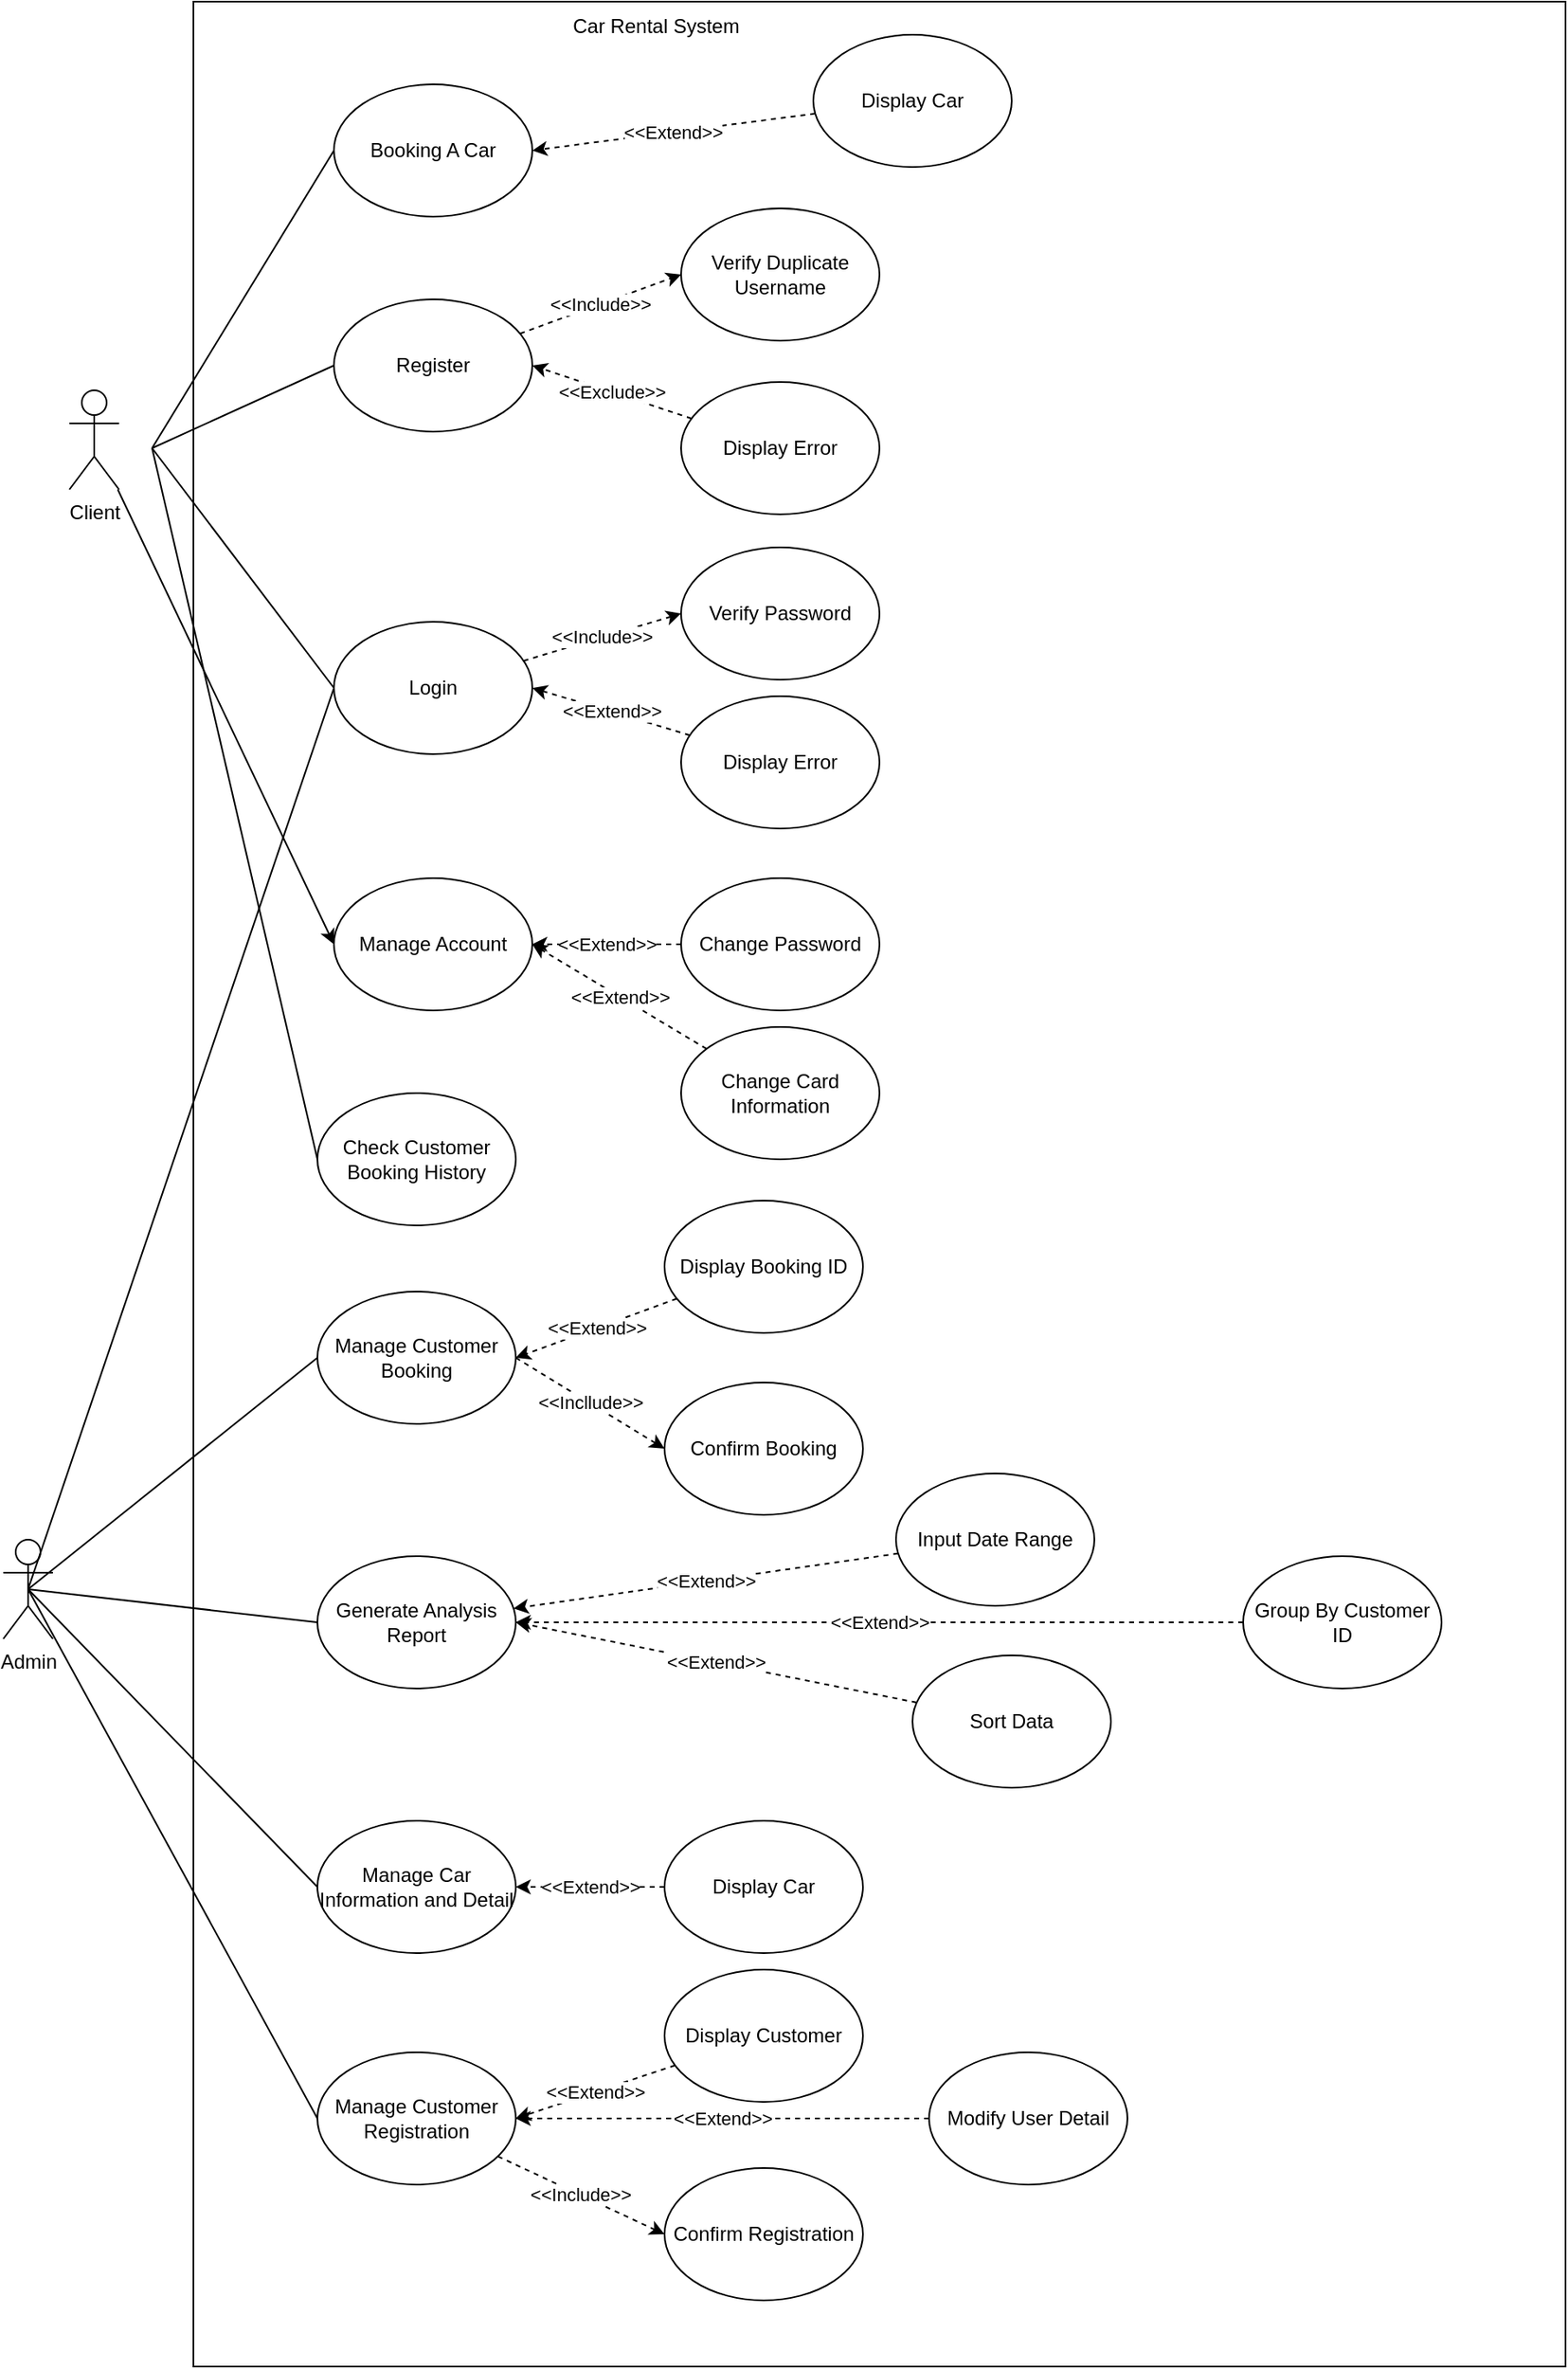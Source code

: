 <mxfile>
    <diagram id="8ZVSrb0IBzY9VmoiaXhC" name="Page-1">
        <mxGraphModel dx="1118" dy="569" grid="1" gridSize="10" guides="1" tooltips="1" connect="1" arrows="1" fold="1" page="1" pageScale="1" pageWidth="850" pageHeight="1100" math="0" shadow="0">
            <root>
                <mxCell id="0"/>
                <mxCell id="1" parent="0"/>
                <mxCell id="cFnNxpnBZLwGGRZhLHF9-7" value="" style="rounded=0;whiteSpace=wrap;html=1;" parent="1" vertex="1">
                    <mxGeometry x="175" y="50" width="830" height="1430" as="geometry"/>
                </mxCell>
                <mxCell id="cFnNxpnBZLwGGRZhLHF9-8" value="Car Rental System" style="text;html=1;strokeColor=none;fillColor=none;align=center;verticalAlign=middle;whiteSpace=wrap;rounded=0;" parent="1" vertex="1">
                    <mxGeometry x="390" y="50" width="130" height="30" as="geometry"/>
                </mxCell>
                <mxCell id="9" value="&amp;lt;&amp;lt;Include&amp;gt;&amp;gt;" style="html=1;entryX=0;entryY=0.5;entryDx=0;entryDy=0;dashed=1;" parent="1" source="cFnNxpnBZLwGGRZhLHF9-10" target="8" edge="1">
                    <mxGeometry relative="1" as="geometry"/>
                </mxCell>
                <mxCell id="cFnNxpnBZLwGGRZhLHF9-10" value="Register" style="ellipse;whiteSpace=wrap;html=1;" parent="1" vertex="1">
                    <mxGeometry x="260" y="230" width="120" height="80" as="geometry"/>
                </mxCell>
                <mxCell id="cFnNxpnBZLwGGRZhLHF9-11" value="&amp;lt;&amp;lt;Include&amp;gt;&amp;gt;" style="rounded=0;orthogonalLoop=1;jettySize=auto;html=1;entryX=0;entryY=0.5;entryDx=0;entryDy=0;dashed=1;startArrow=none;startFill=0;endArrow=classic;endFill=1;" parent="1" source="cFnNxpnBZLwGGRZhLHF9-12" target="cFnNxpnBZLwGGRZhLHF9-21" edge="1">
                    <mxGeometry relative="1" as="geometry"/>
                </mxCell>
                <mxCell id="cFnNxpnBZLwGGRZhLHF9-12" value="Login" style="ellipse;whiteSpace=wrap;html=1;" parent="1" vertex="1">
                    <mxGeometry x="260" y="425" width="120" height="80" as="geometry"/>
                </mxCell>
                <mxCell id="cFnNxpnBZLwGGRZhLHF9-14" value="Booking A Car" style="ellipse;whiteSpace=wrap;html=1;" parent="1" vertex="1">
                    <mxGeometry x="260" y="100" width="120" height="80" as="geometry"/>
                </mxCell>
                <mxCell id="cFnNxpnBZLwGGRZhLHF9-17" value="Manage Car Information and Detail" style="ellipse;whiteSpace=wrap;html=1;" parent="1" vertex="1">
                    <mxGeometry x="250" y="1150" width="120" height="80" as="geometry"/>
                </mxCell>
                <mxCell id="cFnNxpnBZLwGGRZhLHF9-18" value="" style="endArrow=none;html=1;rounded=0;entryX=0;entryY=0.5;entryDx=0;entryDy=0;" parent="1" target="cFnNxpnBZLwGGRZhLHF9-10" edge="1">
                    <mxGeometry width="50" height="50" relative="1" as="geometry">
                        <mxPoint x="150" y="320" as="sourcePoint"/>
                        <mxPoint x="440" y="270" as="targetPoint"/>
                    </mxGeometry>
                </mxCell>
                <mxCell id="cFnNxpnBZLwGGRZhLHF9-19" value="" style="endArrow=none;html=1;rounded=0;entryX=0;entryY=0.5;entryDx=0;entryDy=0;" parent="1" target="cFnNxpnBZLwGGRZhLHF9-12" edge="1">
                    <mxGeometry width="50" height="50" relative="1" as="geometry">
                        <mxPoint x="150" y="320" as="sourcePoint"/>
                        <mxPoint x="240" y="190" as="targetPoint"/>
                    </mxGeometry>
                </mxCell>
                <mxCell id="cFnNxpnBZLwGGRZhLHF9-20" value="" style="endArrow=none;html=1;rounded=0;entryX=0;entryY=0.5;entryDx=0;entryDy=0;" parent="1" target="cFnNxpnBZLwGGRZhLHF9-14" edge="1">
                    <mxGeometry width="50" height="50" relative="1" as="geometry">
                        <mxPoint x="150" y="320" as="sourcePoint"/>
                        <mxPoint x="240" y="315" as="targetPoint"/>
                    </mxGeometry>
                </mxCell>
                <mxCell id="cFnNxpnBZLwGGRZhLHF9-21" value="Verify Password" style="ellipse;whiteSpace=wrap;html=1;" parent="1" vertex="1">
                    <mxGeometry x="470" y="380" width="120" height="80" as="geometry"/>
                </mxCell>
                <mxCell id="cFnNxpnBZLwGGRZhLHF9-24" value="Admin" style="shape=umlActor;verticalLabelPosition=bottom;verticalAlign=top;html=1;outlineConnect=0;" parent="1" vertex="1">
                    <mxGeometry x="60" y="980" width="30" height="60" as="geometry"/>
                </mxCell>
                <mxCell id="32" style="edgeStyle=none;html=1;entryX=0;entryY=0.5;entryDx=0;entryDy=0;" parent="1" source="cFnNxpnBZLwGGRZhLHF9-25" target="31" edge="1">
                    <mxGeometry relative="1" as="geometry"/>
                </mxCell>
                <mxCell id="cFnNxpnBZLwGGRZhLHF9-25" value="Client" style="shape=umlActor;verticalLabelPosition=bottom;verticalAlign=top;html=1;outlineConnect=0;" parent="1" vertex="1">
                    <mxGeometry x="100" y="285" width="30" height="60" as="geometry"/>
                </mxCell>
                <mxCell id="cFnNxpnBZLwGGRZhLHF9-27" value="Check Customer Booking History" style="ellipse;whiteSpace=wrap;html=1;" parent="1" vertex="1">
                    <mxGeometry x="250" y="710" width="120" height="80" as="geometry"/>
                </mxCell>
                <mxCell id="cFnNxpnBZLwGGRZhLHF9-29" value="Generate Analysis Report" style="ellipse;whiteSpace=wrap;html=1;" parent="1" vertex="1">
                    <mxGeometry x="250" y="990" width="120" height="80" as="geometry"/>
                </mxCell>
                <mxCell id="cFnNxpnBZLwGGRZhLHF9-30" value="" style="endArrow=none;html=1;rounded=0;entryX=0;entryY=0.5;entryDx=0;entryDy=0;exitX=0.5;exitY=0.5;exitDx=0;exitDy=0;exitPerimeter=0;" parent="1" source="cFnNxpnBZLwGGRZhLHF9-24" target="cFnNxpnBZLwGGRZhLHF9-29" edge="1">
                    <mxGeometry width="50" height="50" relative="1" as="geometry">
                        <mxPoint x="120" y="860" as="sourcePoint"/>
                        <mxPoint x="440" y="700" as="targetPoint"/>
                    </mxGeometry>
                </mxCell>
                <mxCell id="cFnNxpnBZLwGGRZhLHF9-31" value="" style="endArrow=none;html=1;rounded=0;exitX=0.5;exitY=0.5;exitDx=0;exitDy=0;exitPerimeter=0;entryX=0;entryY=0.5;entryDx=0;entryDy=0;" parent="1" source="cFnNxpnBZLwGGRZhLHF9-24" target="cFnNxpnBZLwGGRZhLHF9-17" edge="1">
                    <mxGeometry width="50" height="50" relative="1" as="geometry">
                        <mxPoint x="130" y="990" as="sourcePoint"/>
                        <mxPoint x="180" y="940" as="targetPoint"/>
                    </mxGeometry>
                </mxCell>
                <mxCell id="6" value="&amp;lt;&amp;lt;Incllude&amp;gt;&amp;gt;" style="html=1;entryX=0;entryY=0.5;entryDx=0;entryDy=0;dashed=1;exitX=1;exitY=0.5;exitDx=0;exitDy=0;" parent="1" source="cFnNxpnBZLwGGRZhLHF9-33" target="3" edge="1">
                    <mxGeometry relative="1" as="geometry"/>
                </mxCell>
                <mxCell id="cFnNxpnBZLwGGRZhLHF9-33" value="Manage Customer Booking" style="ellipse;whiteSpace=wrap;html=1;" parent="1" vertex="1">
                    <mxGeometry x="250" y="830" width="120" height="80" as="geometry"/>
                </mxCell>
                <mxCell id="12" value="&amp;lt;&amp;lt;Include&amp;gt;&amp;gt;" style="html=1;entryX=0;entryY=0.5;entryDx=0;entryDy=0;dashed=1;" parent="1" source="cFnNxpnBZLwGGRZhLHF9-35" target="cFnNxpnBZLwGGRZhLHF9-51" edge="1">
                    <mxGeometry relative="1" as="geometry"/>
                </mxCell>
                <mxCell id="cFnNxpnBZLwGGRZhLHF9-35" value="Manage Customer Registration" style="ellipse;whiteSpace=wrap;html=1;" parent="1" vertex="1">
                    <mxGeometry x="250" y="1290" width="120" height="80" as="geometry"/>
                </mxCell>
                <mxCell id="cFnNxpnBZLwGGRZhLHF9-37" value="" style="endArrow=none;html=1;rounded=0;exitX=0.5;exitY=0.5;exitDx=0;exitDy=0;exitPerimeter=0;entryX=0;entryY=0.5;entryDx=0;entryDy=0;" parent="1" source="cFnNxpnBZLwGGRZhLHF9-24" target="cFnNxpnBZLwGGRZhLHF9-33" edge="1">
                    <mxGeometry width="50" height="50" relative="1" as="geometry">
                        <mxPoint x="130" y="770" as="sourcePoint"/>
                        <mxPoint x="180" y="720" as="targetPoint"/>
                    </mxGeometry>
                </mxCell>
                <mxCell id="cFnNxpnBZLwGGRZhLHF9-38" value="" style="endArrow=none;html=1;rounded=0;entryX=0.5;entryY=0.5;entryDx=0;entryDy=0;entryPerimeter=0;exitX=0;exitY=0.5;exitDx=0;exitDy=0;" parent="1" source="cFnNxpnBZLwGGRZhLHF9-35" target="cFnNxpnBZLwGGRZhLHF9-24" edge="1">
                    <mxGeometry width="50" height="50" relative="1" as="geometry">
                        <mxPoint x="80" y="1070" as="sourcePoint"/>
                        <mxPoint x="130" y="1020" as="targetPoint"/>
                    </mxGeometry>
                </mxCell>
                <mxCell id="cFnNxpnBZLwGGRZhLHF9-39" value="&amp;lt;&amp;lt;Extend&amp;gt;&amp;gt;" style="rounded=0;orthogonalLoop=1;jettySize=auto;html=1;entryX=1;entryY=0.5;entryDx=0;entryDy=0;dashed=1;startArrow=none;startFill=0;endArrow=classic;endFill=1;" parent="1" source="cFnNxpnBZLwGGRZhLHF9-40" target="cFnNxpnBZLwGGRZhLHF9-12" edge="1">
                    <mxGeometry relative="1" as="geometry"/>
                </mxCell>
                <mxCell id="cFnNxpnBZLwGGRZhLHF9-40" value="Display Error" style="ellipse;whiteSpace=wrap;html=1;" parent="1" vertex="1">
                    <mxGeometry x="470" y="470" width="120" height="80" as="geometry"/>
                </mxCell>
                <mxCell id="cFnNxpnBZLwGGRZhLHF9-41" value="" style="endArrow=none;html=1;rounded=0;exitX=0;exitY=0.5;exitDx=0;exitDy=0;" parent="1" source="cFnNxpnBZLwGGRZhLHF9-27" edge="1">
                    <mxGeometry width="50" height="50" relative="1" as="geometry">
                        <mxPoint x="80" y="530" as="sourcePoint"/>
                        <mxPoint x="150" y="320" as="targetPoint"/>
                    </mxGeometry>
                </mxCell>
                <mxCell id="cFnNxpnBZLwGGRZhLHF9-42" value="" style="endArrow=none;html=1;rounded=0;exitX=0.5;exitY=0.5;exitDx=0;exitDy=0;exitPerimeter=0;entryX=0;entryY=0.5;entryDx=0;entryDy=0;" parent="1" source="cFnNxpnBZLwGGRZhLHF9-24" target="cFnNxpnBZLwGGRZhLHF9-12" edge="1">
                    <mxGeometry width="50" height="50" relative="1" as="geometry">
                        <mxPoint x="60" y="830" as="sourcePoint"/>
                        <mxPoint x="110" y="780" as="targetPoint"/>
                    </mxGeometry>
                </mxCell>
                <mxCell id="cFnNxpnBZLwGGRZhLHF9-51" value="Confirm Registration" style="ellipse;whiteSpace=wrap;html=1;" parent="1" vertex="1">
                    <mxGeometry x="460" y="1360" width="120" height="80" as="geometry"/>
                </mxCell>
                <mxCell id="3" value="Confirm Booking" style="ellipse;whiteSpace=wrap;html=1;" parent="1" vertex="1">
                    <mxGeometry x="460" y="885" width="120" height="80" as="geometry"/>
                </mxCell>
                <mxCell id="7" value="&amp;lt;&amp;lt;Extend&amp;gt;&amp;gt;" style="html=1;entryX=1;entryY=0.5;entryDx=0;entryDy=0;dashed=1;" parent="1" source="4" target="cFnNxpnBZLwGGRZhLHF9-33" edge="1">
                    <mxGeometry relative="1" as="geometry"/>
                </mxCell>
                <mxCell id="4" value="Display Booking ID" style="ellipse;whiteSpace=wrap;html=1;" parent="1" vertex="1">
                    <mxGeometry x="460" y="775" width="120" height="80" as="geometry"/>
                </mxCell>
                <mxCell id="8" value="Verify Duplicate Username" style="ellipse;whiteSpace=wrap;html=1;" parent="1" vertex="1">
                    <mxGeometry x="470" y="175" width="120" height="80" as="geometry"/>
                </mxCell>
                <mxCell id="11" value="&amp;lt;&amp;lt;Exclude&amp;gt;&amp;gt;" style="html=1;entryX=1;entryY=0.5;entryDx=0;entryDy=0;dashed=1;" parent="1" source="10" target="cFnNxpnBZLwGGRZhLHF9-10" edge="1">
                    <mxGeometry relative="1" as="geometry"/>
                </mxCell>
                <mxCell id="10" value="Display Error" style="ellipse;whiteSpace=wrap;html=1;" parent="1" vertex="1">
                    <mxGeometry x="470" y="280" width="120" height="80" as="geometry"/>
                </mxCell>
                <mxCell id="14" value="&amp;lt;&amp;lt;Extend&amp;gt;&amp;gt;" style="html=1;entryX=1;entryY=0.5;entryDx=0;entryDy=0;dashed=1;" parent="1" source="13" target="cFnNxpnBZLwGGRZhLHF9-35" edge="1">
                    <mxGeometry relative="1" as="geometry"/>
                </mxCell>
                <mxCell id="13" value="Display Customer" style="ellipse;whiteSpace=wrap;html=1;" parent="1" vertex="1">
                    <mxGeometry x="460" y="1240" width="120" height="80" as="geometry"/>
                </mxCell>
                <mxCell id="21" value="&amp;lt;&amp;lt;Extend&amp;gt;&amp;gt;" style="edgeStyle=orthogonalEdgeStyle;html=1;entryX=1;entryY=0.5;entryDx=0;entryDy=0;dashed=1;" parent="1" source="18" target="cFnNxpnBZLwGGRZhLHF9-17" edge="1">
                    <mxGeometry relative="1" as="geometry"/>
                </mxCell>
                <mxCell id="18" value="Display Car" style="ellipse;whiteSpace=wrap;html=1;" parent="1" vertex="1">
                    <mxGeometry x="460" y="1150" width="120" height="80" as="geometry"/>
                </mxCell>
                <mxCell id="24" value="&amp;lt;&amp;lt;Extend&amp;gt;&amp;gt;" style="html=1;dashed=1;" parent="1" source="23" target="cFnNxpnBZLwGGRZhLHF9-29" edge="1">
                    <mxGeometry relative="1" as="geometry"/>
                </mxCell>
                <mxCell id="23" value="Input Date Range" style="ellipse;whiteSpace=wrap;html=1;" parent="1" vertex="1">
                    <mxGeometry x="600" y="940" width="120" height="80" as="geometry"/>
                </mxCell>
                <mxCell id="26" value="&amp;lt;&amp;lt;Extend&amp;gt;&amp;gt;" style="edgeStyle=orthogonalEdgeStyle;html=1;entryX=1;entryY=0.5;entryDx=0;entryDy=0;dashed=1;" parent="1" source="25" target="cFnNxpnBZLwGGRZhLHF9-29" edge="1">
                    <mxGeometry relative="1" as="geometry"/>
                </mxCell>
                <mxCell id="25" value="Group By Customer ID" style="ellipse;whiteSpace=wrap;html=1;" parent="1" vertex="1">
                    <mxGeometry x="810" y="990" width="120" height="80" as="geometry"/>
                </mxCell>
                <mxCell id="28" value="&amp;lt;&amp;lt;Extend&amp;gt;&amp;gt;" style="html=1;entryX=1;entryY=0.5;entryDx=0;entryDy=0;dashed=1;" parent="1" source="27" target="cFnNxpnBZLwGGRZhLHF9-29" edge="1">
                    <mxGeometry relative="1" as="geometry"/>
                </mxCell>
                <mxCell id="27" value="Sort Data" style="ellipse;whiteSpace=wrap;html=1;" parent="1" vertex="1">
                    <mxGeometry x="610" y="1050" width="120" height="80" as="geometry"/>
                </mxCell>
                <mxCell id="31" value="Manage Account" style="ellipse;whiteSpace=wrap;html=1;" parent="1" vertex="1">
                    <mxGeometry x="260" y="580" width="120" height="80" as="geometry"/>
                </mxCell>
                <mxCell id="34" value="&amp;lt;&amp;lt;Extend&amp;gt;&amp;gt;" style="edgeStyle=none;html=1;entryX=1;entryY=0.5;entryDx=0;entryDy=0;dashed=1;" parent="1" source="33" target="31" edge="1">
                    <mxGeometry relative="1" as="geometry"/>
                </mxCell>
                <mxCell id="33" value="Change Password" style="ellipse;whiteSpace=wrap;html=1;" parent="1" vertex="1">
                    <mxGeometry x="470" y="580" width="120" height="80" as="geometry"/>
                </mxCell>
                <mxCell id="38" value="&amp;lt;&amp;lt;Extend&amp;gt;&amp;gt;" style="edgeStyle=none;html=1;entryX=1;entryY=0.5;entryDx=0;entryDy=0;dashed=1;" parent="1" source="35" target="cFnNxpnBZLwGGRZhLHF9-35" edge="1">
                    <mxGeometry relative="1" as="geometry"/>
                </mxCell>
                <mxCell id="35" value="Modify User Detail" style="ellipse;whiteSpace=wrap;html=1;" parent="1" vertex="1">
                    <mxGeometry x="620" y="1290" width="120" height="80" as="geometry"/>
                </mxCell>
                <mxCell id="40" value="&amp;lt;&amp;lt;Extend&amp;gt;&amp;gt;" style="edgeStyle=none;html=1;entryX=1;entryY=0.5;entryDx=0;entryDy=0;dashed=1;" parent="1" source="39" target="cFnNxpnBZLwGGRZhLHF9-14" edge="1">
                    <mxGeometry relative="1" as="geometry"/>
                </mxCell>
                <mxCell id="39" value="Display Car" style="ellipse;whiteSpace=wrap;html=1;" parent="1" vertex="1">
                    <mxGeometry x="550" y="70" width="120" height="80" as="geometry"/>
                </mxCell>
                <mxCell id="42" value="&amp;lt;&amp;lt;Extend&amp;gt;&amp;gt;" style="edgeStyle=none;html=1;entryX=1;entryY=0.5;entryDx=0;entryDy=0;dashed=1;" parent="1" source="41" target="31" edge="1">
                    <mxGeometry relative="1" as="geometry"/>
                </mxCell>
                <mxCell id="41" value="Change Card Information" style="ellipse;whiteSpace=wrap;html=1;" parent="1" vertex="1">
                    <mxGeometry x="470" y="670" width="120" height="80" as="geometry"/>
                </mxCell>
            </root>
        </mxGraphModel>
    </diagram>
</mxfile>